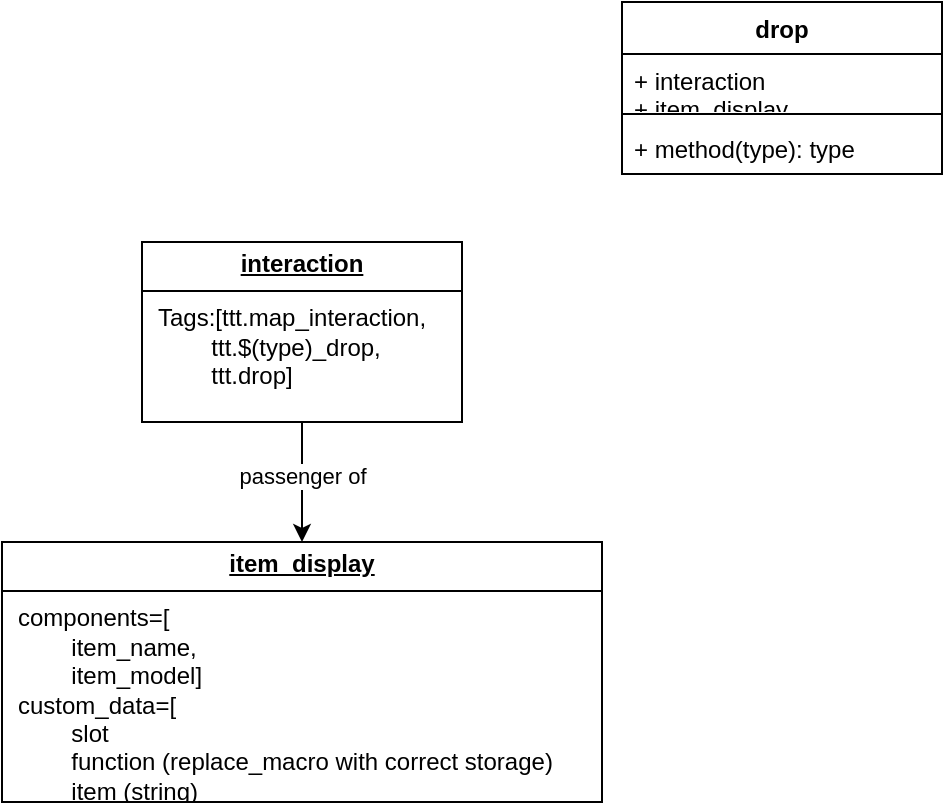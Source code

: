 <mxfile version="25.0.1">
  <diagram name="Seite-1" id="unCIy0yB9HfqeX3EXLTY">
    <mxGraphModel dx="988" dy="527" grid="1" gridSize="10" guides="1" tooltips="1" connect="1" arrows="1" fold="1" page="1" pageScale="1" pageWidth="827" pageHeight="1169" math="0" shadow="0">
      <root>
        <mxCell id="0" />
        <mxCell id="1" parent="0" />
        <mxCell id="8E93I3tLoNgNX5yyya5B-18" style="edgeStyle=orthogonalEdgeStyle;rounded=0;orthogonalLoop=1;jettySize=auto;html=1;" edge="1" parent="1" source="8E93I3tLoNgNX5yyya5B-13" target="8E93I3tLoNgNX5yyya5B-14">
          <mxGeometry relative="1" as="geometry" />
        </mxCell>
        <mxCell id="8E93I3tLoNgNX5yyya5B-20" value="passenger of" style="edgeLabel;html=1;align=center;verticalAlign=middle;resizable=0;points=[];" vertex="1" connectable="0" parent="8E93I3tLoNgNX5yyya5B-18">
          <mxGeometry x="-0.117" relative="1" as="geometry">
            <mxPoint as="offset" />
          </mxGeometry>
        </mxCell>
        <mxCell id="8E93I3tLoNgNX5yyya5B-13" value="&lt;p style=&quot;margin:0px;margin-top:4px;text-align:center;text-decoration:underline;&quot;&gt;&lt;b&gt;interaction&lt;/b&gt;&lt;/p&gt;&lt;hr size=&quot;1&quot; style=&quot;border-style:solid;&quot;&gt;&lt;p style=&quot;margin: 0px 0px 0px 8px;&quot;&gt;Tags:[&lt;span style=&quot;background-color: initial;&quot;&gt;ttt.map_interaction,&lt;/span&gt;&lt;/p&gt;&lt;p style=&quot;margin: 0px 0px 0px 8px;&quot;&gt;&lt;span style=&quot;white-space: pre;&quot;&gt;&#x9;&lt;/span&gt;ttt.$(type)_drop,&lt;/p&gt;&lt;p style=&quot;margin: 0px 0px 0px 8px;&quot;&gt;&lt;span style=&quot;white-space: pre;&quot;&gt;&#x9;&lt;/span&gt;ttt.drop]&lt;/p&gt;" style="verticalAlign=top;align=left;overflow=fill;html=1;whiteSpace=wrap;" vertex="1" parent="1">
          <mxGeometry x="160" y="170" width="160" height="90" as="geometry" />
        </mxCell>
        <mxCell id="8E93I3tLoNgNX5yyya5B-14" value="&lt;p style=&quot;margin:0px;margin-top:4px;text-align:center;text-decoration:underline;&quot;&gt;&lt;b&gt;item_display&lt;/b&gt;&lt;/p&gt;&lt;hr size=&quot;1&quot; style=&quot;border-style:solid;&quot;&gt;&lt;p style=&quot;margin:0px;margin-left:8px;&quot;&gt;components=[&lt;/p&gt;&lt;p style=&quot;margin:0px;margin-left:8px;&quot;&gt;&lt;span style=&quot;white-space: pre;&quot;&gt;&#x9;&lt;/span&gt;item_name,&lt;/p&gt;&lt;p style=&quot;margin:0px;margin-left:8px;&quot;&gt;&lt;span style=&quot;white-space: pre;&quot;&gt;&#x9;&lt;/span&gt;item_model]&lt;br&gt;&lt;/p&gt;&lt;p style=&quot;margin:0px;margin-left:8px;&quot;&gt;custom_data=[&lt;/p&gt;&lt;p style=&quot;margin:0px;margin-left:8px;&quot;&gt;&lt;span style=&quot;white-space: pre;&quot;&gt;&#x9;&lt;/span&gt;slot&lt;br&gt;&lt;/p&gt;&lt;p style=&quot;margin:0px;margin-left:8px;&quot;&gt;&lt;span style=&quot;white-space: pre;&quot;&gt;&#x9;&lt;/span&gt;function (replace_macro with correct storage)&lt;br&gt;&lt;/p&gt;&lt;p style=&quot;margin:0px;margin-left:8px;&quot;&gt;&lt;span style=&quot;white-space: pre;&quot;&gt;&#x9;&lt;/span&gt;item (string)&lt;br&gt;&lt;/p&gt;" style="verticalAlign=top;align=left;overflow=fill;html=1;whiteSpace=wrap;" vertex="1" parent="1">
          <mxGeometry x="90" y="320" width="300" height="130" as="geometry" />
        </mxCell>
        <mxCell id="8E93I3tLoNgNX5yyya5B-25" value="drop" style="swimlane;fontStyle=1;align=center;verticalAlign=top;childLayout=stackLayout;horizontal=1;startSize=26;horizontalStack=0;resizeParent=1;resizeParentMax=0;resizeLast=0;collapsible=1;marginBottom=0;whiteSpace=wrap;html=1;" vertex="1" parent="1">
          <mxGeometry x="400" y="50" width="160" height="86" as="geometry" />
        </mxCell>
        <mxCell id="8E93I3tLoNgNX5yyya5B-26" value="+ interaction&lt;div&gt;+ item_display&lt;/div&gt;" style="text;strokeColor=none;fillColor=none;align=left;verticalAlign=top;spacingLeft=4;spacingRight=4;overflow=hidden;rotatable=0;points=[[0,0.5],[1,0.5]];portConstraint=eastwest;whiteSpace=wrap;html=1;" vertex="1" parent="8E93I3tLoNgNX5yyya5B-25">
          <mxGeometry y="26" width="160" height="26" as="geometry" />
        </mxCell>
        <mxCell id="8E93I3tLoNgNX5yyya5B-27" value="" style="line;strokeWidth=1;fillColor=none;align=left;verticalAlign=middle;spacingTop=-1;spacingLeft=3;spacingRight=3;rotatable=0;labelPosition=right;points=[];portConstraint=eastwest;strokeColor=inherit;" vertex="1" parent="8E93I3tLoNgNX5yyya5B-25">
          <mxGeometry y="52" width="160" height="8" as="geometry" />
        </mxCell>
        <mxCell id="8E93I3tLoNgNX5yyya5B-28" value="+ method(type): type" style="text;strokeColor=none;fillColor=none;align=left;verticalAlign=top;spacingLeft=4;spacingRight=4;overflow=hidden;rotatable=0;points=[[0,0.5],[1,0.5]];portConstraint=eastwest;whiteSpace=wrap;html=1;" vertex="1" parent="8E93I3tLoNgNX5yyya5B-25">
          <mxGeometry y="60" width="160" height="26" as="geometry" />
        </mxCell>
      </root>
    </mxGraphModel>
  </diagram>
</mxfile>
